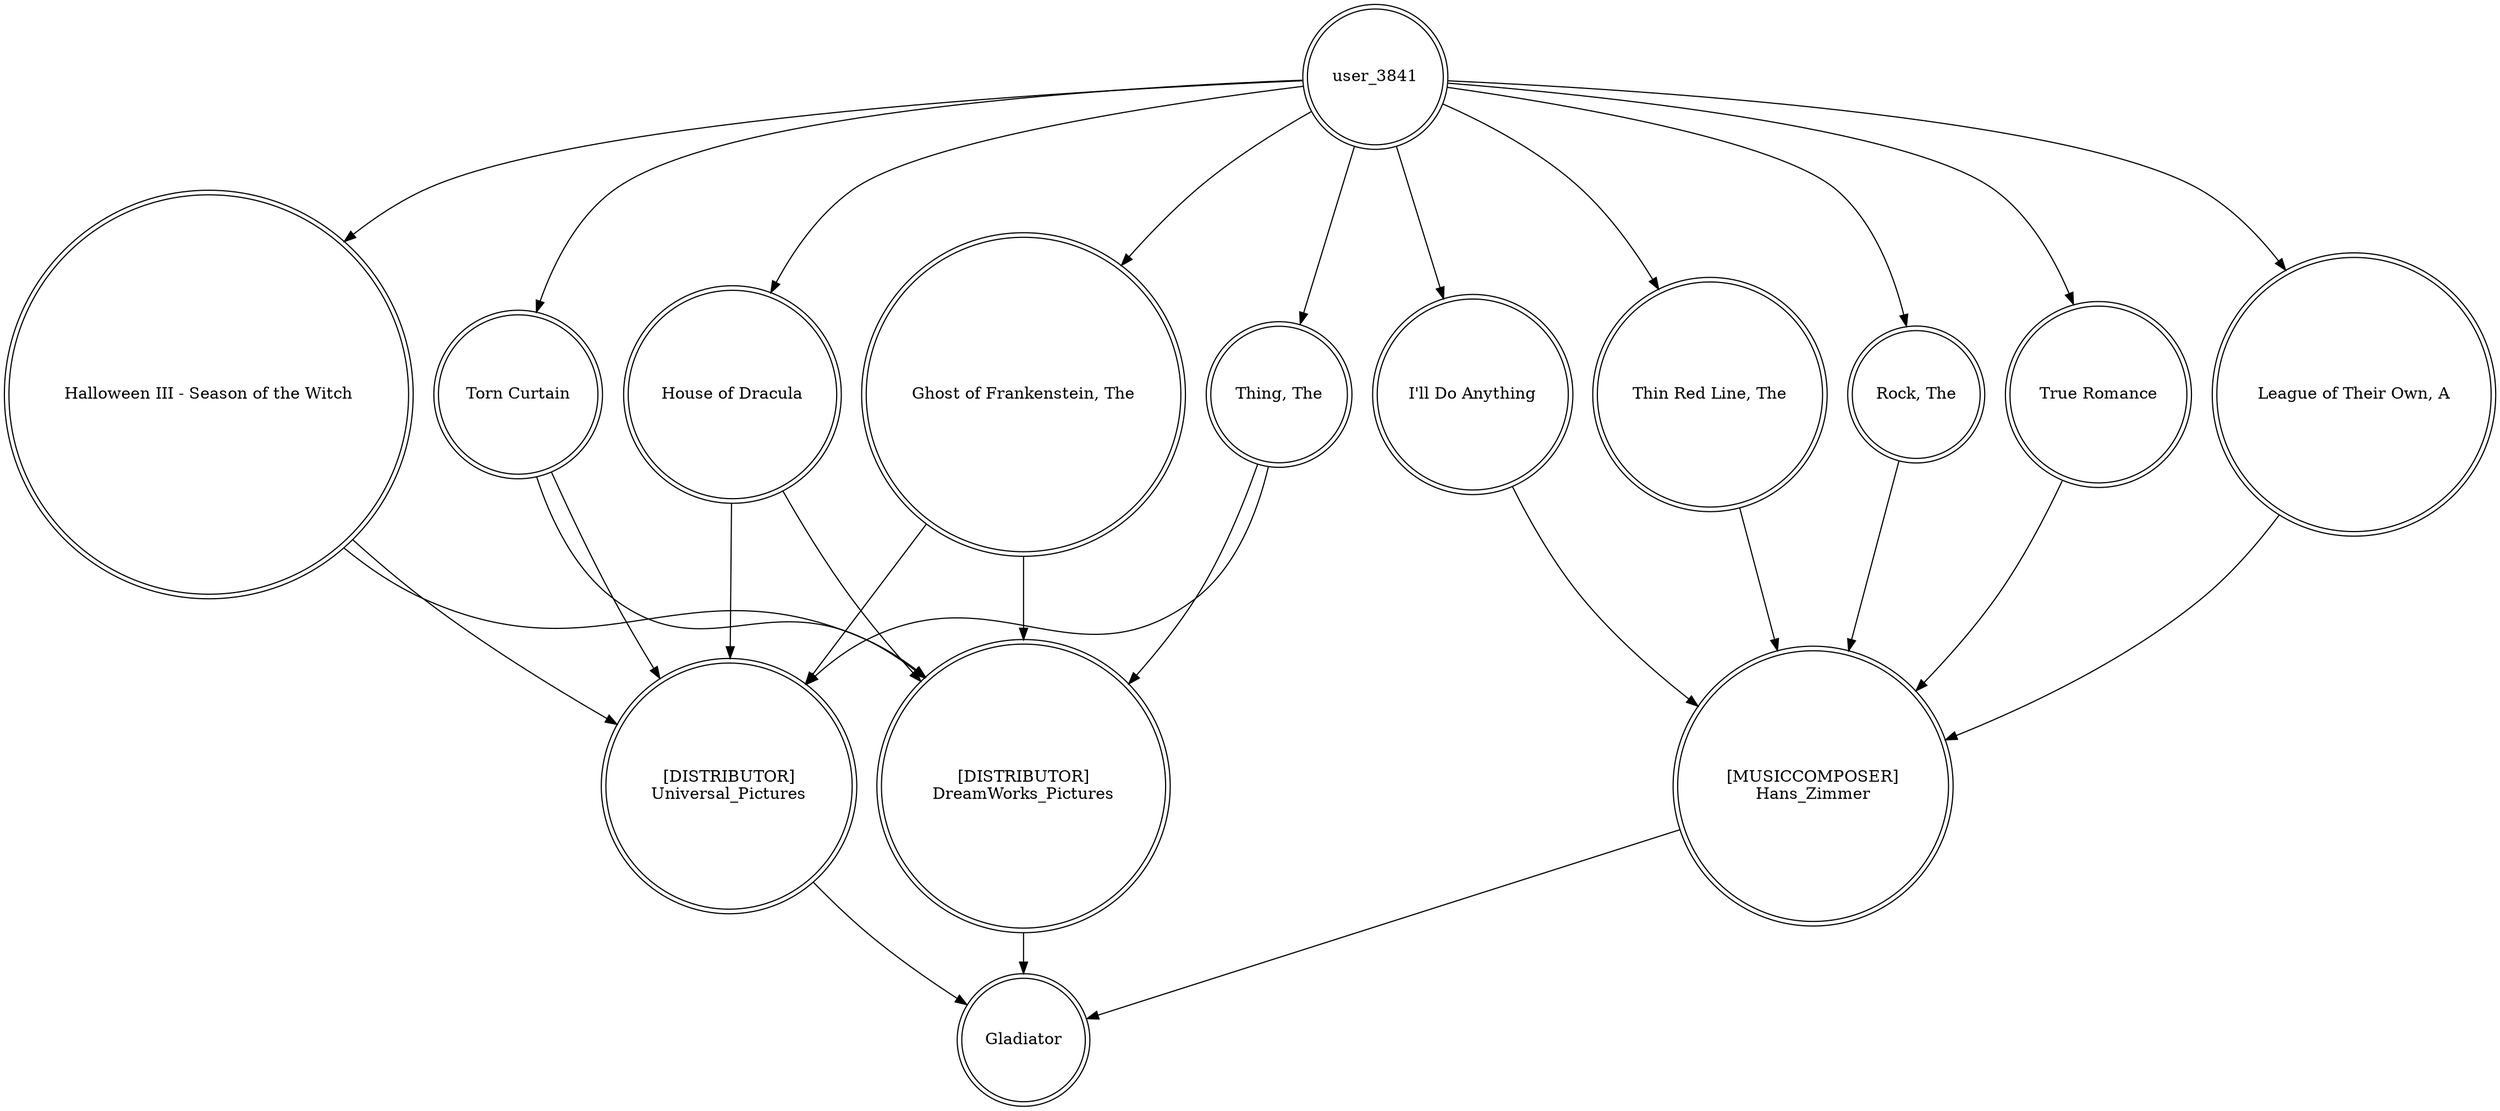 digraph finite_state_machine {
	node [shape=doublecircle]
	"Thing, The" -> "[DISTRIBUTOR]
DreamWorks_Pictures"
	"[MUSICCOMPOSER]
Hans_Zimmer" -> Gladiator
	"I'll Do Anything" -> "[MUSICCOMPOSER]
Hans_Zimmer"
	"Thin Red Line, The" -> "[MUSICCOMPOSER]
Hans_Zimmer"
	user_3841 -> "Thing, The"
	"Halloween III - Season of the Witch" -> "[DISTRIBUTOR]
Universal_Pictures"
	user_3841 -> "Rock, The"
	"Torn Curtain" -> "[DISTRIBUTOR]
Universal_Pictures"
	"Rock, The" -> "[MUSICCOMPOSER]
Hans_Zimmer"
	user_3841 -> "I'll Do Anything"
	user_3841 -> "Thin Red Line, The"
	"[DISTRIBUTOR]
Universal_Pictures" -> Gladiator
	"House of Dracula" -> "[DISTRIBUTOR]
Universal_Pictures"
	"Halloween III - Season of the Witch" -> "[DISTRIBUTOR]
DreamWorks_Pictures"
	"Thing, The" -> "[DISTRIBUTOR]
Universal_Pictures"
	user_3841 -> "Halloween III - Season of the Witch"
	"Ghost of Frankenstein, The" -> "[DISTRIBUTOR]
DreamWorks_Pictures"
	user_3841 -> "True Romance"
	user_3841 -> "House of Dracula"
	"League of Their Own, A" -> "[MUSICCOMPOSER]
Hans_Zimmer"
	"True Romance" -> "[MUSICCOMPOSER]
Hans_Zimmer"
	"[DISTRIBUTOR]
DreamWorks_Pictures" -> Gladiator
	user_3841 -> "Torn Curtain"
	"Ghost of Frankenstein, The" -> "[DISTRIBUTOR]
Universal_Pictures"
	user_3841 -> "Ghost of Frankenstein, The"
	"Torn Curtain" -> "[DISTRIBUTOR]
DreamWorks_Pictures"
	user_3841 -> "League of Their Own, A"
	"House of Dracula" -> "[DISTRIBUTOR]
DreamWorks_Pictures"
}
